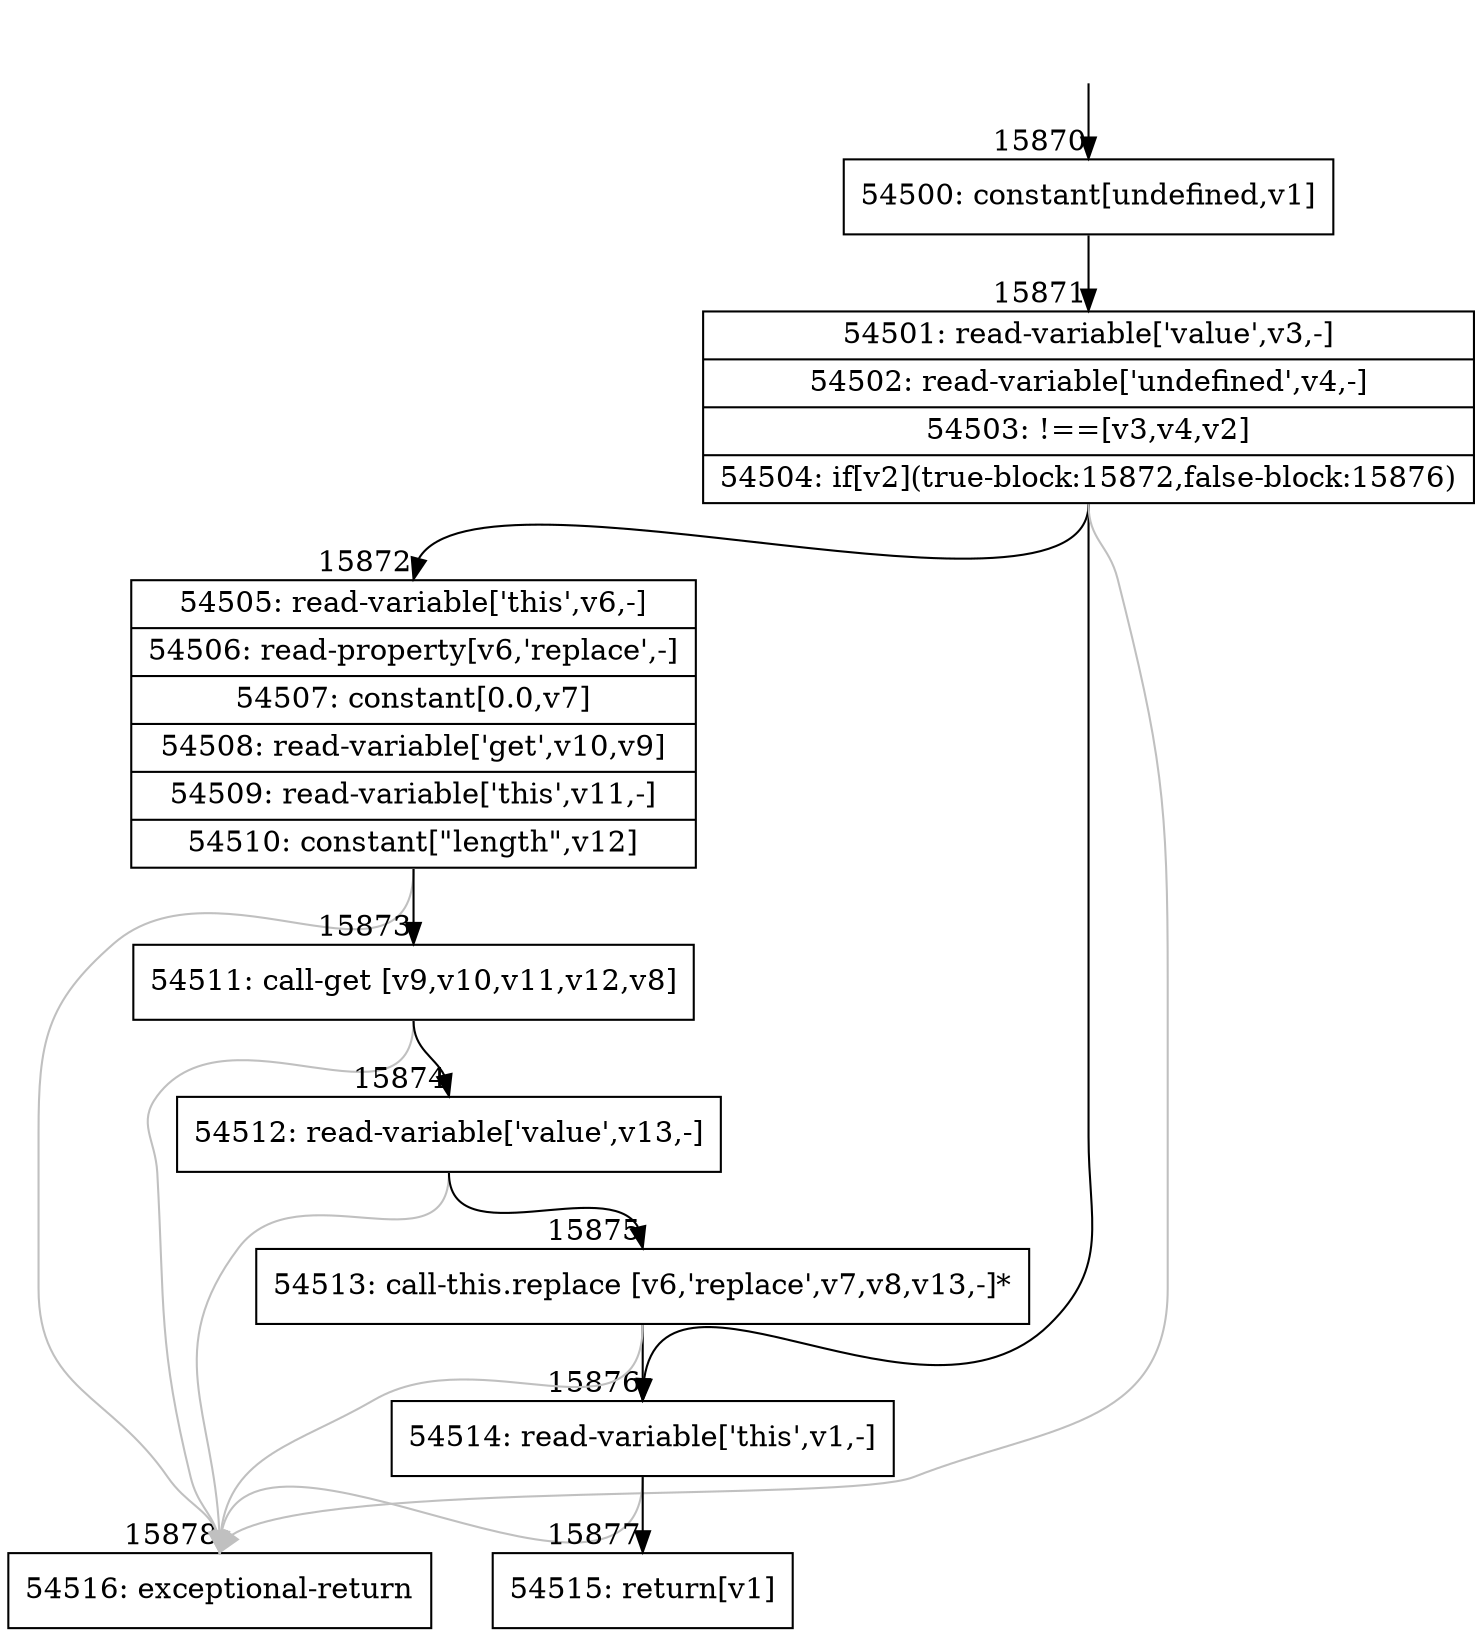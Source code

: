 digraph {
rankdir="TD"
BB_entry1350[shape=none,label=""];
BB_entry1350 -> BB15870 [tailport=s, headport=n, headlabel="    15870"]
BB15870 [shape=record label="{54500: constant[undefined,v1]}" ] 
BB15870 -> BB15871 [tailport=s, headport=n, headlabel="      15871"]
BB15871 [shape=record label="{54501: read-variable['value',v3,-]|54502: read-variable['undefined',v4,-]|54503: !==[v3,v4,v2]|54504: if[v2](true-block:15872,false-block:15876)}" ] 
BB15871 -> BB15872 [tailport=s, headport=n, headlabel="      15872"]
BB15871 -> BB15876 [tailport=s, headport=n, headlabel="      15876"]
BB15871 -> BB15878 [tailport=s, headport=n, color=gray, headlabel="      15878"]
BB15872 [shape=record label="{54505: read-variable['this',v6,-]|54506: read-property[v6,'replace',-]|54507: constant[0.0,v7]|54508: read-variable['get',v10,v9]|54509: read-variable['this',v11,-]|54510: constant[\"length\",v12]}" ] 
BB15872 -> BB15873 [tailport=s, headport=n, headlabel="      15873"]
BB15872 -> BB15878 [tailport=s, headport=n, color=gray]
BB15873 [shape=record label="{54511: call-get [v9,v10,v11,v12,v8]}" ] 
BB15873 -> BB15874 [tailport=s, headport=n, headlabel="      15874"]
BB15873 -> BB15878 [tailport=s, headport=n, color=gray]
BB15874 [shape=record label="{54512: read-variable['value',v13,-]}" ] 
BB15874 -> BB15875 [tailport=s, headport=n, headlabel="      15875"]
BB15874 -> BB15878 [tailport=s, headport=n, color=gray]
BB15875 [shape=record label="{54513: call-this.replace [v6,'replace',v7,v8,v13,-]*}" ] 
BB15875 -> BB15876 [tailport=s, headport=n]
BB15875 -> BB15878 [tailport=s, headport=n, color=gray]
BB15876 [shape=record label="{54514: read-variable['this',v1,-]}" ] 
BB15876 -> BB15877 [tailport=s, headport=n, headlabel="      15877"]
BB15876 -> BB15878 [tailport=s, headport=n, color=gray]
BB15877 [shape=record label="{54515: return[v1]}" ] 
BB15878 [shape=record label="{54516: exceptional-return}" ] 
//#$~ 29394
}
